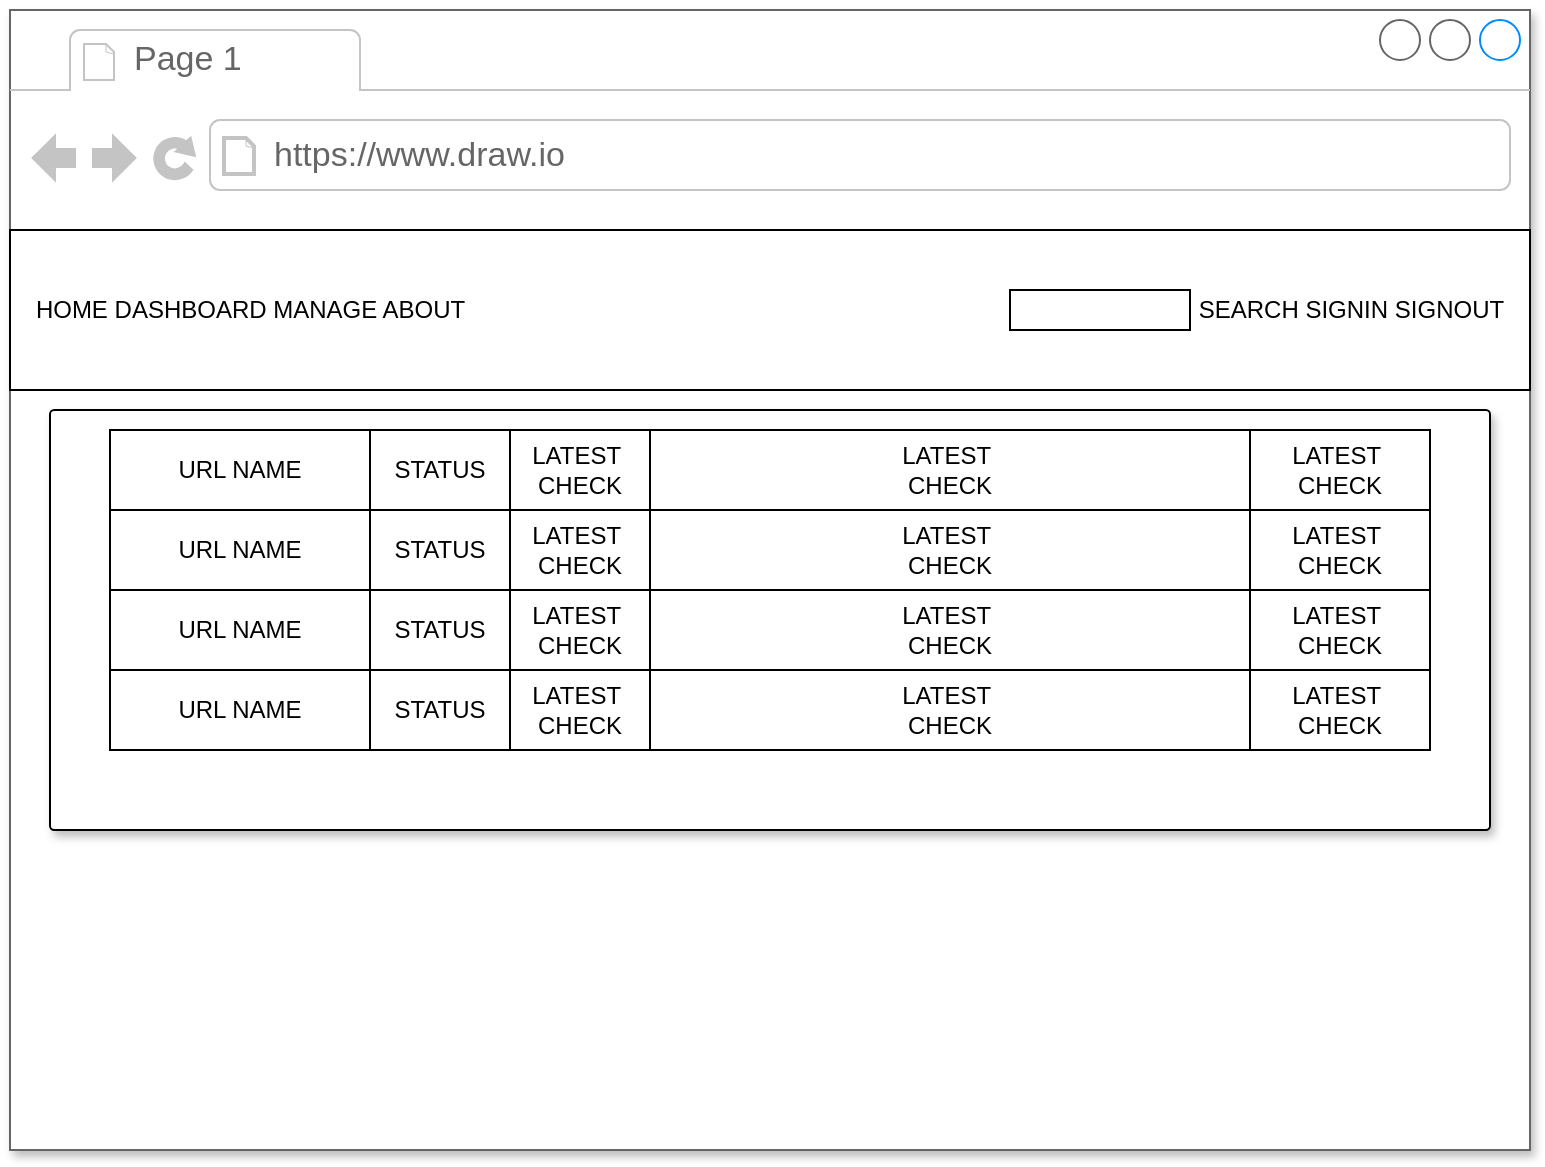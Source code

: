 <mxfile version="13.0.3" type="device" pages="3"><diagram id="Gpcx4wQNA_BlNwUFcQRp" name="0.1 - Dashboard"><mxGraphModel dx="1106" dy="1003" grid="1" gridSize="10" guides="1" tooltips="1" connect="1" arrows="1" fold="1" page="1" pageScale="1" pageWidth="827" pageHeight="1169" math="0" shadow="0"><root><mxCell id="0"/><mxCell id="1" style="" parent="0"/><mxCell id="JhEw5NiSFlyruYVLN_dT-1" value="" style="strokeWidth=1;shadow=1;dashed=0;align=center;html=1;shape=mxgraph.mockup.containers.browserWindow;rSize=0;strokeColor=#666666;strokeColor2=#008cff;strokeColor3=#c4c4c4;mainText=,;recursiveResize=0;fillColor=none;" parent="1" vertex="1"><mxGeometry x="40" y="80" width="760" height="570" as="geometry"/></mxCell><mxCell id="JhEw5NiSFlyruYVLN_dT-2" value="Page 1" style="strokeWidth=1;shadow=0;dashed=0;align=center;html=1;shape=mxgraph.mockup.containers.anchor;fontSize=17;fontColor=#666666;align=left;" parent="JhEw5NiSFlyruYVLN_dT-1" vertex="1"><mxGeometry x="60" y="12" width="110" height="26" as="geometry"/></mxCell><mxCell id="JhEw5NiSFlyruYVLN_dT-3" value="https://www.draw.io" style="strokeWidth=1;shadow=0;dashed=0;align=center;html=1;shape=mxgraph.mockup.containers.anchor;rSize=0;fontSize=17;fontColor=#666666;align=left;" parent="JhEw5NiSFlyruYVLN_dT-1" vertex="1"><mxGeometry x="130" y="60" width="250" height="26" as="geometry"/></mxCell><mxCell id="JhEw5NiSFlyruYVLN_dT-10" value="Layout" parent="0"/><mxCell id="JhEw5NiSFlyruYVLN_dT-24" value="HOME DASHBOARD MANAGE ABOUT&amp;nbsp; &amp;nbsp; &amp;nbsp; &amp;nbsp; &amp;nbsp; &amp;nbsp; &amp;nbsp; &amp;nbsp; &amp;nbsp; &amp;nbsp; &amp;nbsp; &amp;nbsp; &amp;nbsp; &amp;nbsp; &amp;nbsp; &amp;nbsp; &amp;nbsp; &amp;nbsp; &amp;nbsp; &amp;nbsp; &amp;nbsp; &amp;nbsp; &amp;nbsp; &amp;nbsp; &amp;nbsp; &amp;nbsp; &amp;nbsp; &amp;nbsp; &amp;nbsp; &amp;nbsp; &amp;nbsp; &amp;nbsp; &amp;nbsp; &amp;nbsp; &amp;nbsp; &amp;nbsp; &amp;nbsp; &amp;nbsp; &amp;nbsp; &amp;nbsp; &amp;nbsp; &amp;nbsp; &amp;nbsp; &amp;nbsp; &amp;nbsp; &amp;nbsp; &amp;nbsp; &amp;nbsp; &amp;nbsp; &amp;nbsp; &amp;nbsp; &amp;nbsp; &amp;nbsp; &amp;nbsp; &amp;nbsp; SEARCH SIGNIN SIGNOUT" style="rounded=0;whiteSpace=wrap;html=1;shadow=0;" parent="JhEw5NiSFlyruYVLN_dT-10" vertex="1"><mxGeometry x="40" y="190" width="760" height="80" as="geometry"/></mxCell><mxCell id="JhEw5NiSFlyruYVLN_dT-25" value="DASHBOARD COMPONENT" style="rounded=1;whiteSpace=wrap;html=1;shadow=1;arcSize=1;" parent="JhEw5NiSFlyruYVLN_dT-10" vertex="1"><mxGeometry x="60" y="280" width="720" height="210" as="geometry"/></mxCell><mxCell id="JhEw5NiSFlyruYVLN_dT-26" value="URL NAME" style="rounded=0;whiteSpace=wrap;html=1;glass=0;arcSize=2;shadow=0;" parent="JhEw5NiSFlyruYVLN_dT-10" vertex="1"><mxGeometry x="90" y="290" width="130" height="40" as="geometry"/></mxCell><mxCell id="JhEw5NiSFlyruYVLN_dT-27" value="STATUS" style="rounded=0;whiteSpace=wrap;html=1;glass=0;arcSize=2;shadow=0;" parent="JhEw5NiSFlyruYVLN_dT-10" vertex="1"><mxGeometry x="220" y="290" width="70" height="40" as="geometry"/></mxCell><mxCell id="JhEw5NiSFlyruYVLN_dT-28" value="LATEST&amp;nbsp;&lt;br&gt;CHECK" style="rounded=0;whiteSpace=wrap;html=1;glass=0;arcSize=2;shadow=0;" parent="JhEw5NiSFlyruYVLN_dT-10" vertex="1"><mxGeometry x="290" y="290" width="70" height="40" as="geometry"/></mxCell><mxCell id="JhEw5NiSFlyruYVLN_dT-29" value="LATEST&amp;nbsp;&lt;br&gt;CHECK" style="rounded=0;whiteSpace=wrap;html=1;glass=0;arcSize=2;shadow=0;" parent="JhEw5NiSFlyruYVLN_dT-10" vertex="1"><mxGeometry x="360" y="290" width="300" height="40" as="geometry"/></mxCell><mxCell id="JhEw5NiSFlyruYVLN_dT-30" value="LATEST&amp;nbsp;&lt;br&gt;CHECK" style="rounded=0;whiteSpace=wrap;html=1;glass=0;arcSize=2;shadow=0;" parent="JhEw5NiSFlyruYVLN_dT-10" vertex="1"><mxGeometry x="660" y="290" width="90" height="40" as="geometry"/></mxCell><mxCell id="JhEw5NiSFlyruYVLN_dT-32" value="URL NAME" style="rounded=0;whiteSpace=wrap;html=1;glass=0;arcSize=2;shadow=0;" parent="JhEw5NiSFlyruYVLN_dT-10" vertex="1"><mxGeometry x="90" y="330" width="130" height="40" as="geometry"/></mxCell><mxCell id="JhEw5NiSFlyruYVLN_dT-33" value="STATUS" style="rounded=0;whiteSpace=wrap;html=1;glass=0;arcSize=2;shadow=0;" parent="JhEw5NiSFlyruYVLN_dT-10" vertex="1"><mxGeometry x="220" y="330" width="70" height="40" as="geometry"/></mxCell><mxCell id="JhEw5NiSFlyruYVLN_dT-34" value="LATEST&amp;nbsp;&lt;br&gt;CHECK" style="rounded=0;whiteSpace=wrap;html=1;glass=0;arcSize=2;shadow=0;" parent="JhEw5NiSFlyruYVLN_dT-10" vertex="1"><mxGeometry x="290" y="330" width="70" height="40" as="geometry"/></mxCell><mxCell id="JhEw5NiSFlyruYVLN_dT-35" value="LATEST&amp;nbsp;&lt;br&gt;CHECK" style="rounded=0;whiteSpace=wrap;html=1;glass=0;arcSize=2;shadow=0;" parent="JhEw5NiSFlyruYVLN_dT-10" vertex="1"><mxGeometry x="360" y="330" width="300" height="40" as="geometry"/></mxCell><mxCell id="JhEw5NiSFlyruYVLN_dT-36" value="LATEST&amp;nbsp;&lt;br&gt;CHECK" style="rounded=0;whiteSpace=wrap;html=1;glass=0;arcSize=2;shadow=0;" parent="JhEw5NiSFlyruYVLN_dT-10" vertex="1"><mxGeometry x="660" y="330" width="90" height="40" as="geometry"/></mxCell><mxCell id="JhEw5NiSFlyruYVLN_dT-37" value="URL NAME" style="rounded=0;whiteSpace=wrap;html=1;glass=0;arcSize=2;shadow=0;" parent="JhEw5NiSFlyruYVLN_dT-10" vertex="1"><mxGeometry x="90" y="370" width="130" height="40" as="geometry"/></mxCell><mxCell id="JhEw5NiSFlyruYVLN_dT-38" value="STATUS" style="rounded=0;whiteSpace=wrap;html=1;glass=0;arcSize=2;shadow=0;" parent="JhEw5NiSFlyruYVLN_dT-10" vertex="1"><mxGeometry x="220" y="370" width="70" height="40" as="geometry"/></mxCell><mxCell id="JhEw5NiSFlyruYVLN_dT-39" value="LATEST&amp;nbsp;&lt;br&gt;CHECK" style="rounded=0;whiteSpace=wrap;html=1;glass=0;arcSize=2;shadow=0;" parent="JhEw5NiSFlyruYVLN_dT-10" vertex="1"><mxGeometry x="290" y="370" width="70" height="40" as="geometry"/></mxCell><mxCell id="JhEw5NiSFlyruYVLN_dT-40" value="LATEST&amp;nbsp;&lt;br&gt;CHECK" style="rounded=0;whiteSpace=wrap;html=1;glass=0;arcSize=2;shadow=0;" parent="JhEw5NiSFlyruYVLN_dT-10" vertex="1"><mxGeometry x="360" y="370" width="300" height="40" as="geometry"/></mxCell><mxCell id="JhEw5NiSFlyruYVLN_dT-41" value="LATEST&amp;nbsp;&lt;br&gt;CHECK" style="rounded=0;whiteSpace=wrap;html=1;glass=0;arcSize=2;shadow=0;" parent="JhEw5NiSFlyruYVLN_dT-10" vertex="1"><mxGeometry x="660" y="370" width="90" height="40" as="geometry"/></mxCell><mxCell id="JhEw5NiSFlyruYVLN_dT-42" value="URL NAME" style="rounded=0;whiteSpace=wrap;html=1;glass=0;arcSize=2;shadow=0;" parent="JhEw5NiSFlyruYVLN_dT-10" vertex="1"><mxGeometry x="90" y="410" width="130" height="40" as="geometry"/></mxCell><mxCell id="JhEw5NiSFlyruYVLN_dT-43" value="STATUS" style="rounded=0;whiteSpace=wrap;html=1;glass=0;arcSize=2;shadow=0;" parent="JhEw5NiSFlyruYVLN_dT-10" vertex="1"><mxGeometry x="220" y="410" width="70" height="40" as="geometry"/></mxCell><mxCell id="JhEw5NiSFlyruYVLN_dT-44" value="LATEST&amp;nbsp;&lt;br&gt;CHECK" style="rounded=0;whiteSpace=wrap;html=1;glass=0;arcSize=2;shadow=0;" parent="JhEw5NiSFlyruYVLN_dT-10" vertex="1"><mxGeometry x="290" y="410" width="70" height="40" as="geometry"/></mxCell><mxCell id="JhEw5NiSFlyruYVLN_dT-45" value="LATEST&amp;nbsp;&lt;br&gt;CHECK" style="rounded=0;whiteSpace=wrap;html=1;glass=0;arcSize=2;shadow=0;" parent="JhEw5NiSFlyruYVLN_dT-10" vertex="1"><mxGeometry x="360" y="410" width="300" height="40" as="geometry"/></mxCell><mxCell id="JhEw5NiSFlyruYVLN_dT-46" value="LATEST&amp;nbsp;&lt;br&gt;CHECK" style="rounded=0;whiteSpace=wrap;html=1;glass=0;arcSize=2;shadow=0;" parent="JhEw5NiSFlyruYVLN_dT-10" vertex="1"><mxGeometry x="660" y="410" width="90" height="40" as="geometry"/></mxCell><mxCell id="JhEw5NiSFlyruYVLN_dT-63" value="" style="rounded=0;whiteSpace=wrap;html=1;shadow=0;glass=0;fillColor=none;" parent="JhEw5NiSFlyruYVLN_dT-10" vertex="1"><mxGeometry x="540" y="220" width="90" height="20" as="geometry"/></mxCell><mxCell id="JhEw5NiSFlyruYVLN_dT-17" value="Untitled Layer" parent="0" visible="0"/><mxCell id="JhEw5NiSFlyruYVLN_dT-18" value="" style="strokeWidth=1;shadow=1;dashed=0;align=center;html=1;shape=mxgraph.mockup.containers.browserWindow;rSize=0;strokeColor=#666666;strokeColor2=#008cff;strokeColor3=#c4c4c4;mainText=,;recursiveResize=0;fillColor=none;" parent="JhEw5NiSFlyruYVLN_dT-17" vertex="1"><mxGeometry x="40" y="80" width="760" height="570" as="geometry"/></mxCell><mxCell id="JhEw5NiSFlyruYVLN_dT-19" value="Page 1" style="strokeWidth=1;shadow=0;dashed=0;align=center;html=1;shape=mxgraph.mockup.containers.anchor;fontSize=17;fontColor=#666666;align=left;" parent="JhEw5NiSFlyruYVLN_dT-18" vertex="1"><mxGeometry x="60" y="12" width="110" height="26" as="geometry"/></mxCell><mxCell id="JhEw5NiSFlyruYVLN_dT-20" value="https://www.draw.io" style="strokeWidth=1;shadow=0;dashed=0;align=center;html=1;shape=mxgraph.mockup.containers.anchor;rSize=0;fontSize=17;fontColor=#666666;align=left;" parent="JhEw5NiSFlyruYVLN_dT-18" vertex="1"><mxGeometry x="130" y="60" width="250" height="26" as="geometry"/></mxCell><mxCell id="JhEw5NiSFlyruYVLN_dT-21" value="HEADER" style="rounded=0;whiteSpace=wrap;html=1;shadow=1;" parent="JhEw5NiSFlyruYVLN_dT-18" vertex="1"><mxGeometry y="110" width="760" height="80" as="geometry"/></mxCell><mxCell id="JhEw5NiSFlyruYVLN_dT-22" value="COMPONENT NAME" style="rounded=0;whiteSpace=wrap;html=1;" parent="JhEw5NiSFlyruYVLN_dT-18" vertex="1"><mxGeometry x="30" y="190" width="700" height="30" as="geometry"/></mxCell><mxCell id="JhEw5NiSFlyruYVLN_dT-23" value="COMPONENT NAME" style="rounded=0;whiteSpace=wrap;html=1;" parent="JhEw5NiSFlyruYVLN_dT-18" vertex="1"><mxGeometry x="30" y="250" width="700" height="290" as="geometry"/></mxCell></root></mxGraphModel></diagram><diagram name="0.1 - URL Manager" id="dG4ljf8J-7K_ddV0CfgQ"><mxGraphModel dx="1106" dy="1003" grid="1" gridSize="10" guides="1" tooltips="1" connect="1" arrows="1" fold="1" page="1" pageScale="1" pageWidth="827" pageHeight="1169" math="0" shadow="0"><root><mxCell id="LIolIvbrjn1tyEnvguCQ-0"/><mxCell id="LIolIvbrjn1tyEnvguCQ-1" style="" parent="LIolIvbrjn1tyEnvguCQ-0"/><mxCell id="LIolIvbrjn1tyEnvguCQ-2" value="" style="strokeWidth=1;shadow=1;dashed=0;align=center;html=1;shape=mxgraph.mockup.containers.browserWindow;rSize=0;strokeColor=#666666;strokeColor2=#008cff;strokeColor3=#c4c4c4;mainText=,;recursiveResize=0;fillColor=none;" parent="LIolIvbrjn1tyEnvguCQ-1" vertex="1"><mxGeometry x="40" y="80" width="760" height="570" as="geometry"/></mxCell><mxCell id="LIolIvbrjn1tyEnvguCQ-3" value="Page 1" style="strokeWidth=1;shadow=0;dashed=0;align=center;html=1;shape=mxgraph.mockup.containers.anchor;fontSize=17;fontColor=#666666;align=left;" parent="LIolIvbrjn1tyEnvguCQ-2" vertex="1"><mxGeometry x="60" y="12" width="110" height="26" as="geometry"/></mxCell><mxCell id="LIolIvbrjn1tyEnvguCQ-4" value="https://www.draw.io" style="strokeWidth=1;shadow=0;dashed=0;align=center;html=1;shape=mxgraph.mockup.containers.anchor;rSize=0;fontSize=17;fontColor=#666666;align=left;" parent="LIolIvbrjn1tyEnvguCQ-2" vertex="1"><mxGeometry x="130" y="60" width="250" height="26" as="geometry"/></mxCell><mxCell id="pn8cSPlfLDfmYzIKygAU-0" value="MANAGE" style="rounded=0;whiteSpace=wrap;html=1;glass=0;arcSize=2;shadow=0;" parent="LIolIvbrjn1tyEnvguCQ-2" vertex="1"><mxGeometry x="640" y="250" width="90" height="40" as="geometry"/></mxCell><mxCell id="pn8cSPlfLDfmYzIKygAU-1" value="MANAGE" style="rounded=0;whiteSpace=wrap;html=1;glass=0;arcSize=2;shadow=0;" parent="LIolIvbrjn1tyEnvguCQ-2" vertex="1"><mxGeometry x="640" y="290" width="90" height="40" as="geometry"/></mxCell><mxCell id="pn8cSPlfLDfmYzIKygAU-2" value="MANAGE" style="rounded=0;whiteSpace=wrap;html=1;glass=0;arcSize=2;shadow=0;" parent="LIolIvbrjn1tyEnvguCQ-2" vertex="1"><mxGeometry x="640" y="330" width="90" height="40" as="geometry"/></mxCell><mxCell id="LIolIvbrjn1tyEnvguCQ-12" value="MANAGE" style="rounded=0;whiteSpace=wrap;html=1;glass=0;arcSize=2;shadow=0;" parent="LIolIvbrjn1tyEnvguCQ-2" vertex="1"><mxGeometry x="640" y="210" width="90" height="40" as="geometry"/></mxCell><mxCell id="LIolIvbrjn1tyEnvguCQ-36" value="v0.1" style="text;strokeColor=none;fillColor=none;html=1;fontSize=24;fontStyle=1;verticalAlign=middle;align=center;rounded=0;shadow=0;glass=0;" parent="LIolIvbrjn1tyEnvguCQ-1" vertex="1"><mxGeometry x="390" y="20" width="100" height="40" as="geometry"/></mxCell><mxCell id="LIolIvbrjn1tyEnvguCQ-5" value="Layout" parent="LIolIvbrjn1tyEnvguCQ-0"/><mxCell id="LIolIvbrjn1tyEnvguCQ-6" value="HOME&amp;nbsp; DASHBOARD&amp;nbsp; MANAGE&amp;nbsp; &amp;nbsp;ABOUT&amp;nbsp; &amp;nbsp; &amp;nbsp; &amp;nbsp; &amp;nbsp; &amp;nbsp; &amp;nbsp; &amp;nbsp; &amp;nbsp; &amp;nbsp; &amp;nbsp; &amp;nbsp; &amp;nbsp; &amp;nbsp; &amp;nbsp; &amp;nbsp; &amp;nbsp; &amp;nbsp; &amp;nbsp; &amp;nbsp; &amp;nbsp; &amp;nbsp; &amp;nbsp; &amp;nbsp; &amp;nbsp; &amp;nbsp; &amp;nbsp; &amp;nbsp; &amp;nbsp; &amp;nbsp; &amp;nbsp; &amp;nbsp; &amp;nbsp; &amp;nbsp; &amp;nbsp; &amp;nbsp; &amp;nbsp; &amp;nbsp; &amp;nbsp; &amp;nbsp; &amp;nbsp; &amp;nbsp; &amp;nbsp; &amp;nbsp; &amp;nbsp; &amp;nbsp; &amp;nbsp; &amp;nbsp; &amp;nbsp; &amp;nbsp; &amp;nbsp; &amp;nbsp; &amp;nbsp; &amp;nbsp; &amp;nbsp; &amp;nbsp; &amp;nbsp; &amp;nbsp; &amp;nbsp; &amp;nbsp; &amp;nbsp; &amp;nbsp; &amp;nbsp; &amp;nbsp; &amp;nbsp; &amp;nbsp; &amp;nbsp; &amp;nbsp; &amp;nbsp; &amp;nbsp; &amp;nbsp;" style="rounded=0;whiteSpace=wrap;html=1;shadow=0;fontStyle=1" parent="LIolIvbrjn1tyEnvguCQ-5" vertex="1"><mxGeometry x="40" y="190" width="760" height="80" as="geometry"/></mxCell><mxCell id="LIolIvbrjn1tyEnvguCQ-8" value="URL NAME" style="rounded=0;whiteSpace=wrap;html=1;glass=0;arcSize=2;shadow=0;" parent="LIolIvbrjn1tyEnvguCQ-5" vertex="1"><mxGeometry x="60" y="290" width="130" height="40" as="geometry"/></mxCell><mxCell id="LIolIvbrjn1tyEnvguCQ-9" value="STATUS" style="rounded=0;whiteSpace=wrap;html=1;glass=0;arcSize=2;shadow=0;" parent="LIolIvbrjn1tyEnvguCQ-5" vertex="1"><mxGeometry x="190" y="290" width="70" height="40" as="geometry"/></mxCell><mxCell id="LIolIvbrjn1tyEnvguCQ-11" value="LATEST&amp;nbsp;&lt;br&gt;CHECK" style="rounded=0;whiteSpace=wrap;html=1;glass=0;arcSize=2;shadow=0;" parent="LIolIvbrjn1tyEnvguCQ-5" vertex="1"><mxGeometry x="260" y="290" width="420" height="40" as="geometry"/></mxCell><mxCell id="LIolIvbrjn1tyEnvguCQ-13" value="URL NAME" style="rounded=0;whiteSpace=wrap;html=1;glass=0;arcSize=2;shadow=0;" parent="LIolIvbrjn1tyEnvguCQ-5" vertex="1"><mxGeometry x="60" y="330" width="130" height="40" as="geometry"/></mxCell><mxCell id="LIolIvbrjn1tyEnvguCQ-14" value="STATUS" style="rounded=0;whiteSpace=wrap;html=1;glass=0;arcSize=2;shadow=0;" parent="LIolIvbrjn1tyEnvguCQ-5" vertex="1"><mxGeometry x="190" y="330" width="70" height="40" as="geometry"/></mxCell><mxCell id="LIolIvbrjn1tyEnvguCQ-16" value="LATEST&amp;nbsp;&lt;br&gt;CHECK" style="rounded=0;whiteSpace=wrap;html=1;glass=0;arcSize=2;shadow=0;" parent="LIolIvbrjn1tyEnvguCQ-5" vertex="1"><mxGeometry x="260" y="330" width="420" height="40" as="geometry"/></mxCell><mxCell id="LIolIvbrjn1tyEnvguCQ-18" value="URL NAME" style="rounded=0;whiteSpace=wrap;html=1;glass=0;arcSize=2;shadow=0;" parent="LIolIvbrjn1tyEnvguCQ-5" vertex="1"><mxGeometry x="60" y="370" width="130" height="40" as="geometry"/></mxCell><mxCell id="LIolIvbrjn1tyEnvguCQ-19" value="STATUS" style="rounded=0;whiteSpace=wrap;html=1;glass=0;arcSize=2;shadow=0;" parent="LIolIvbrjn1tyEnvguCQ-5" vertex="1"><mxGeometry x="190" y="370" width="70" height="40" as="geometry"/></mxCell><mxCell id="LIolIvbrjn1tyEnvguCQ-21" value="LATEST&amp;nbsp;&lt;br&gt;CHECK" style="rounded=0;whiteSpace=wrap;html=1;glass=0;arcSize=2;shadow=0;" parent="LIolIvbrjn1tyEnvguCQ-5" vertex="1"><mxGeometry x="260" y="370" width="420" height="40" as="geometry"/></mxCell><mxCell id="LIolIvbrjn1tyEnvguCQ-23" value="URL NAME" style="rounded=0;whiteSpace=wrap;html=1;glass=0;arcSize=2;shadow=0;" parent="LIolIvbrjn1tyEnvguCQ-5" vertex="1"><mxGeometry x="60" y="410" width="130" height="40" as="geometry"/></mxCell><mxCell id="LIolIvbrjn1tyEnvguCQ-24" value="STATUS" style="rounded=0;whiteSpace=wrap;html=1;glass=0;arcSize=2;shadow=0;" parent="LIolIvbrjn1tyEnvguCQ-5" vertex="1"><mxGeometry x="190" y="410" width="70" height="40" as="geometry"/></mxCell><mxCell id="LIolIvbrjn1tyEnvguCQ-26" value="LATEST&amp;nbsp;&lt;br&gt;CHECK" style="rounded=0;whiteSpace=wrap;html=1;glass=0;arcSize=2;shadow=0;" parent="LIolIvbrjn1tyEnvguCQ-5" vertex="1"><mxGeometry x="260" y="410" width="420" height="40" as="geometry"/></mxCell><mxCell id="LIolIvbrjn1tyEnvguCQ-29" value="Untitled Layer" parent="LIolIvbrjn1tyEnvguCQ-0" visible="0"/><mxCell id="LIolIvbrjn1tyEnvguCQ-30" value="" style="strokeWidth=1;shadow=1;dashed=0;align=center;html=1;shape=mxgraph.mockup.containers.browserWindow;rSize=0;strokeColor=#666666;strokeColor2=#008cff;strokeColor3=#c4c4c4;mainText=,;recursiveResize=0;fillColor=none;" parent="LIolIvbrjn1tyEnvguCQ-29" vertex="1"><mxGeometry x="40" y="80" width="760" height="570" as="geometry"/></mxCell><mxCell id="LIolIvbrjn1tyEnvguCQ-31" value="Page 1" style="strokeWidth=1;shadow=0;dashed=0;align=center;html=1;shape=mxgraph.mockup.containers.anchor;fontSize=17;fontColor=#666666;align=left;" parent="LIolIvbrjn1tyEnvguCQ-30" vertex="1"><mxGeometry x="60" y="12" width="110" height="26" as="geometry"/></mxCell><mxCell id="LIolIvbrjn1tyEnvguCQ-32" value="https://www.draw.io" style="strokeWidth=1;shadow=0;dashed=0;align=center;html=1;shape=mxgraph.mockup.containers.anchor;rSize=0;fontSize=17;fontColor=#666666;align=left;" parent="LIolIvbrjn1tyEnvguCQ-30" vertex="1"><mxGeometry x="130" y="60" width="250" height="26" as="geometry"/></mxCell><mxCell id="LIolIvbrjn1tyEnvguCQ-33" value="HEADER" style="rounded=0;whiteSpace=wrap;html=1;shadow=1;" parent="LIolIvbrjn1tyEnvguCQ-30" vertex="1"><mxGeometry y="110" width="760" height="80" as="geometry"/></mxCell><mxCell id="LIolIvbrjn1tyEnvguCQ-34" value="COMPONENT NAME" style="rounded=0;whiteSpace=wrap;html=1;" parent="LIolIvbrjn1tyEnvguCQ-30" vertex="1"><mxGeometry x="30" y="190" width="700" height="30" as="geometry"/></mxCell><mxCell id="LIolIvbrjn1tyEnvguCQ-35" value="COMPONENT NAME" style="rounded=0;whiteSpace=wrap;html=1;" parent="LIolIvbrjn1tyEnvguCQ-30" vertex="1"><mxGeometry x="30" y="250" width="700" height="290" as="geometry"/></mxCell></root></mxGraphModel></diagram><diagram id="1hkBMuZgUc20kdUB3a5_" name="Component Relation"><mxGraphModel dx="1106" dy="1003" grid="1" gridSize="10" guides="1" tooltips="1" connect="1" arrows="1" fold="1" page="1" pageScale="1" pageWidth="827" pageHeight="1169" math="0" shadow="0"><root><mxCell id="D-e44xu-37rE9NArLliy-0"/><mxCell id="D-e44xu-37rE9NArLliy-1" parent="D-e44xu-37rE9NArLliy-0"/><mxCell id="D-e44xu-37rE9NArLliy-4" style="edgeStyle=orthogonalEdgeStyle;rounded=0;orthogonalLoop=1;jettySize=auto;html=1;exitX=0.5;exitY=1;exitDx=0;exitDy=0;entryX=0.5;entryY=0;entryDx=0;entryDy=0;" parent="D-e44xu-37rE9NArLliy-1" source="D-e44xu-37rE9NArLliy-2" target="D-e44xu-37rE9NArLliy-5" edge="1"><mxGeometry relative="1" as="geometry"><mxPoint x="160" y="200" as="targetPoint"/></mxGeometry></mxCell><mxCell id="D-e44xu-37rE9NArLliy-2" value="APP COMPONENT" style="rounded=0;whiteSpace=wrap;html=1;" parent="D-e44xu-37rE9NArLliy-1" vertex="1"><mxGeometry x="240" y="80" width="160" height="40" as="geometry"/></mxCell><mxCell id="D-e44xu-37rE9NArLliy-5" value="NAVIGATION" style="rounded=0;whiteSpace=wrap;html=1;" parent="D-e44xu-37rE9NArLliy-1" vertex="1"><mxGeometry x="120" y="200" width="120" height="40" as="geometry"/></mxCell><mxCell id="D-e44xu-37rE9NArLliy-17" value="" style="edgeStyle=orthogonalEdgeStyle;rounded=0;orthogonalLoop=1;jettySize=auto;html=1;" parent="D-e44xu-37rE9NArLliy-1" source="D-e44xu-37rE9NArLliy-6" target="D-e44xu-37rE9NArLliy-13" edge="1"><mxGeometry relative="1" as="geometry"/></mxCell><mxCell id="D-e44xu-37rE9NArLliy-6" value="DASHBOARD" style="rounded=0;whiteSpace=wrap;html=1;" parent="D-e44xu-37rE9NArLliy-1" vertex="1"><mxGeometry x="260" y="200" width="120" height="40" as="geometry"/></mxCell><mxCell id="D-e44xu-37rE9NArLliy-7" value="FOOTER" style="rounded=0;whiteSpace=wrap;html=1;" parent="D-e44xu-37rE9NArLliy-1" vertex="1"><mxGeometry x="400" y="200" width="120" height="40" as="geometry"/></mxCell><mxCell id="D-e44xu-37rE9NArLliy-10" style="edgeStyle=orthogonalEdgeStyle;rounded=0;orthogonalLoop=1;jettySize=auto;html=1;exitX=0.5;exitY=1;exitDx=0;exitDy=0;entryX=0.5;entryY=0;entryDx=0;entryDy=0;" parent="D-e44xu-37rE9NArLliy-1" source="D-e44xu-37rE9NArLliy-2" target="D-e44xu-37rE9NArLliy-7" edge="1"><mxGeometry relative="1" as="geometry"><mxPoint x="170" y="210" as="targetPoint"/><mxPoint x="330" y="130" as="sourcePoint"/></mxGeometry></mxCell><mxCell id="D-e44xu-37rE9NArLliy-12" style="edgeStyle=orthogonalEdgeStyle;rounded=0;orthogonalLoop=1;jettySize=auto;html=1;" parent="D-e44xu-37rE9NArLliy-1" target="D-e44xu-37rE9NArLliy-6" edge="1"><mxGeometry relative="1" as="geometry"><mxPoint x="530" y="210" as="targetPoint"/><mxPoint x="320" y="120" as="sourcePoint"/></mxGeometry></mxCell><mxCell id="D-e44xu-37rE9NArLliy-13" value="NGX-CHART" style="rounded=0;whiteSpace=wrap;html=1;" parent="D-e44xu-37rE9NArLliy-1" vertex="1"><mxGeometry x="320" y="280" width="120" height="40" as="geometry"/></mxCell><mxCell id="D-e44xu-37rE9NArLliy-14" value="API RESPONSE &lt;br&gt;SERVICE&lt;br&gt;" style="rounded=0;whiteSpace=wrap;html=1;" parent="D-e44xu-37rE9NArLliy-1" vertex="1"><mxGeometry x="130" y="280" width="120" height="40" as="geometry"/></mxCell><mxCell id="mgAC9dKgCsvl-_7SrLu1-0" value="" style="endArrow=classic;startArrow=classic;html=1;entryX=0.5;entryY=1;entryDx=0;entryDy=0;exitX=0.5;exitY=0;exitDx=0;exitDy=0;" edge="1" parent="D-e44xu-37rE9NArLliy-1" source="D-e44xu-37rE9NArLliy-14" target="D-e44xu-37rE9NArLliy-6"><mxGeometry width="50" height="50" relative="1" as="geometry"><mxPoint x="390" y="540" as="sourcePoint"/><mxPoint x="440" y="490" as="targetPoint"/></mxGeometry></mxCell></root></mxGraphModel></diagram></mxfile>